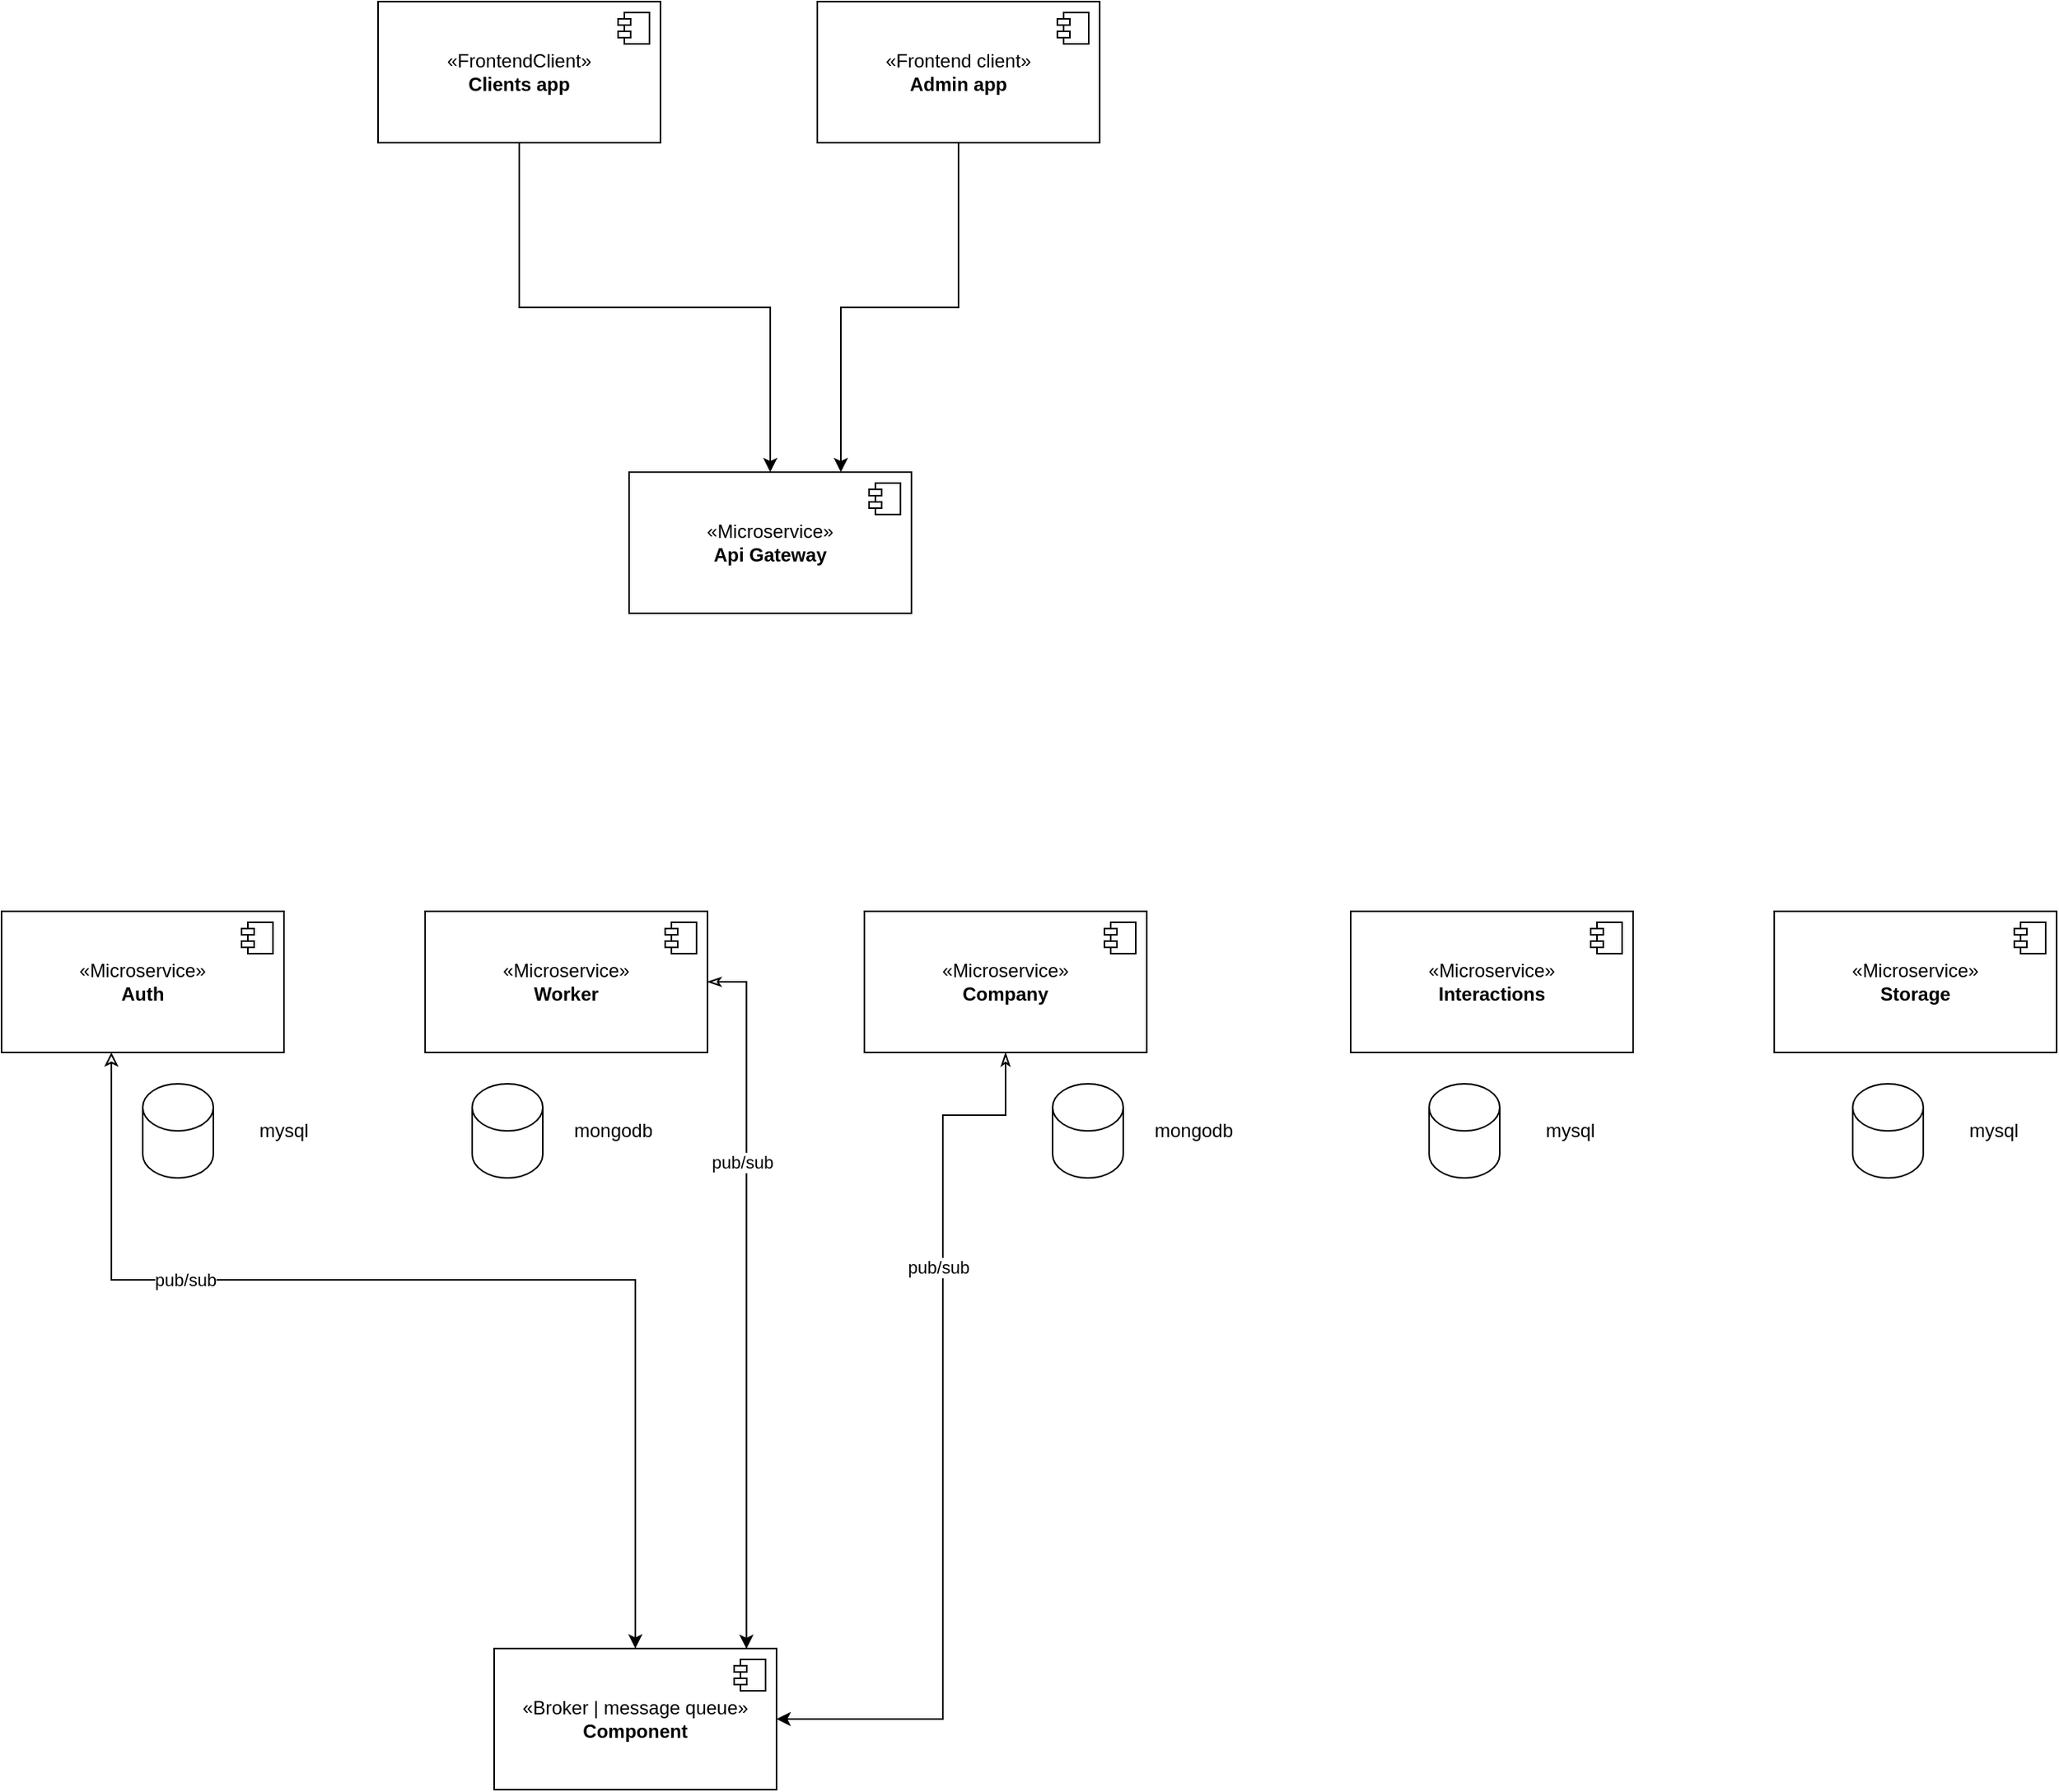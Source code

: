 <mxfile version="21.2.9" type="github">
  <diagram name="Page-1" id="Kv_a7wYcTD_mvLx6k0sK">
    <mxGraphModel dx="1050" dy="1652" grid="1" gridSize="10" guides="1" tooltips="1" connect="1" arrows="1" fold="1" page="1" pageScale="1" pageWidth="827" pageHeight="1169" math="0" shadow="0">
      <root>
        <mxCell id="0" />
        <mxCell id="1" parent="0" />
        <mxCell id="caiXQSe67OJi1p_gfBw7-14" style="edgeStyle=orthogonalEdgeStyle;rounded=0;orthogonalLoop=1;jettySize=auto;html=1;entryX=0.39;entryY=-0.34;entryDx=0;entryDy=0;entryPerimeter=0;startArrow=classicThin;startFill=0;" edge="1" parent="1" source="caiXQSe67OJi1p_gfBw7-1" target="caiXQSe67OJi1p_gfBw7-12">
          <mxGeometry relative="1" as="geometry" />
        </mxCell>
        <mxCell id="caiXQSe67OJi1p_gfBw7-18" value="pub/sub" style="edgeLabel;html=1;align=center;verticalAlign=middle;resizable=0;points=[];" vertex="1" connectable="0" parent="caiXQSe67OJi1p_gfBw7-14">
          <mxGeometry x="-0.381" y="-3" relative="1" as="geometry">
            <mxPoint as="offset" />
          </mxGeometry>
        </mxCell>
        <mxCell id="caiXQSe67OJi1p_gfBw7-1" value="«Microservice»&lt;br&gt;&lt;b&gt;Worker&lt;/b&gt;" style="html=1;dropTarget=0;whiteSpace=wrap;" vertex="1" parent="1">
          <mxGeometry x="370" y="300" width="180" height="90" as="geometry" />
        </mxCell>
        <mxCell id="caiXQSe67OJi1p_gfBw7-2" value="" style="shape=module;jettyWidth=8;jettyHeight=4;" vertex="1" parent="caiXQSe67OJi1p_gfBw7-1">
          <mxGeometry x="1" width="20" height="20" relative="1" as="geometry">
            <mxPoint x="-27" y="7" as="offset" />
          </mxGeometry>
        </mxCell>
        <mxCell id="caiXQSe67OJi1p_gfBw7-3" value="«Microservice»&lt;br&gt;&lt;b&gt;Api Gateway&lt;/b&gt;" style="html=1;dropTarget=0;whiteSpace=wrap;" vertex="1" parent="1">
          <mxGeometry x="500" y="20" width="180" height="90" as="geometry" />
        </mxCell>
        <mxCell id="caiXQSe67OJi1p_gfBw7-4" value="" style="shape=module;jettyWidth=8;jettyHeight=4;" vertex="1" parent="caiXQSe67OJi1p_gfBw7-3">
          <mxGeometry x="1" width="20" height="20" relative="1" as="geometry">
            <mxPoint x="-27" y="7" as="offset" />
          </mxGeometry>
        </mxCell>
        <mxCell id="caiXQSe67OJi1p_gfBw7-13" style="edgeStyle=orthogonalEdgeStyle;rounded=0;orthogonalLoop=1;jettySize=auto;html=1;startArrow=classic;startFill=0;" edge="1" parent="1" source="caiXQSe67OJi1p_gfBw7-5" target="caiXQSe67OJi1p_gfBw7-11">
          <mxGeometry relative="1" as="geometry">
            <Array as="points">
              <mxPoint x="170" y="535" />
            </Array>
          </mxGeometry>
        </mxCell>
        <mxCell id="caiXQSe67OJi1p_gfBw7-17" value="pub/sub" style="edgeLabel;html=1;align=center;verticalAlign=middle;resizable=0;points=[];" vertex="1" connectable="0" parent="caiXQSe67OJi1p_gfBw7-13">
          <mxGeometry x="-0.464" relative="1" as="geometry">
            <mxPoint as="offset" />
          </mxGeometry>
        </mxCell>
        <mxCell id="caiXQSe67OJi1p_gfBw7-5" value="«Microservice»&lt;br&gt;&lt;b&gt;Auth&lt;/b&gt;" style="html=1;dropTarget=0;whiteSpace=wrap;" vertex="1" parent="1">
          <mxGeometry x="100" y="300" width="180" height="90" as="geometry" />
        </mxCell>
        <mxCell id="caiXQSe67OJi1p_gfBw7-6" value="" style="shape=module;jettyWidth=8;jettyHeight=4;" vertex="1" parent="caiXQSe67OJi1p_gfBw7-5">
          <mxGeometry x="1" width="20" height="20" relative="1" as="geometry">
            <mxPoint x="-27" y="7" as="offset" />
          </mxGeometry>
        </mxCell>
        <mxCell id="caiXQSe67OJi1p_gfBw7-7" value="«Microservice»&lt;br&gt;&lt;b&gt;Company&lt;/b&gt;" style="html=1;dropTarget=0;whiteSpace=wrap;" vertex="1" parent="1">
          <mxGeometry x="650" y="300" width="180" height="90" as="geometry" />
        </mxCell>
        <mxCell id="caiXQSe67OJi1p_gfBw7-8" value="" style="shape=module;jettyWidth=8;jettyHeight=4;" vertex="1" parent="caiXQSe67OJi1p_gfBw7-7">
          <mxGeometry x="1" width="20" height="20" relative="1" as="geometry">
            <mxPoint x="-27" y="7" as="offset" />
          </mxGeometry>
        </mxCell>
        <mxCell id="caiXQSe67OJi1p_gfBw7-9" value="«Microservice»&lt;br&gt;&lt;b&gt;Interactions&lt;/b&gt;" style="html=1;dropTarget=0;whiteSpace=wrap;" vertex="1" parent="1">
          <mxGeometry x="960" y="300" width="180" height="90" as="geometry" />
        </mxCell>
        <mxCell id="caiXQSe67OJi1p_gfBw7-10" value="" style="shape=module;jettyWidth=8;jettyHeight=4;" vertex="1" parent="caiXQSe67OJi1p_gfBw7-9">
          <mxGeometry x="1" width="20" height="20" relative="1" as="geometry">
            <mxPoint x="-27" y="7" as="offset" />
          </mxGeometry>
        </mxCell>
        <mxCell id="caiXQSe67OJi1p_gfBw7-11" value="«Broker | message queue»&lt;br&gt;&lt;b&gt;Component&lt;/b&gt;" style="html=1;dropTarget=0;whiteSpace=wrap;" vertex="1" parent="1">
          <mxGeometry x="414" y="770" width="180" height="90" as="geometry" />
        </mxCell>
        <mxCell id="caiXQSe67OJi1p_gfBw7-12" value="" style="shape=module;jettyWidth=8;jettyHeight=4;" vertex="1" parent="caiXQSe67OJi1p_gfBw7-11">
          <mxGeometry x="1" width="20" height="20" relative="1" as="geometry">
            <mxPoint x="-27" y="7" as="offset" />
          </mxGeometry>
        </mxCell>
        <mxCell id="caiXQSe67OJi1p_gfBw7-19" style="edgeStyle=orthogonalEdgeStyle;rounded=0;orthogonalLoop=1;jettySize=auto;html=1;startArrow=classicThin;startFill=0;" edge="1" parent="1" source="caiXQSe67OJi1p_gfBw7-7" target="caiXQSe67OJi1p_gfBw7-11">
          <mxGeometry relative="1" as="geometry">
            <mxPoint x="770" y="405" as="sourcePoint" />
            <mxPoint x="761" y="585" as="targetPoint" />
            <Array as="points">
              <mxPoint x="740" y="430" />
              <mxPoint x="700" y="430" />
              <mxPoint x="700" y="815" />
            </Array>
          </mxGeometry>
        </mxCell>
        <mxCell id="caiXQSe67OJi1p_gfBw7-20" value="pub/sub" style="edgeLabel;html=1;align=center;verticalAlign=middle;resizable=0;points=[];" vertex="1" connectable="0" parent="caiXQSe67OJi1p_gfBw7-19">
          <mxGeometry x="-0.381" y="-3" relative="1" as="geometry">
            <mxPoint as="offset" />
          </mxGeometry>
        </mxCell>
        <mxCell id="caiXQSe67OJi1p_gfBw7-22" value="" style="shape=cylinder3;whiteSpace=wrap;html=1;boundedLbl=1;backgroundOutline=1;size=15;" vertex="1" parent="1">
          <mxGeometry x="400" y="410" width="45" height="60" as="geometry" />
        </mxCell>
        <mxCell id="caiXQSe67OJi1p_gfBw7-23" value="mongodb" style="text;html=1;strokeColor=none;fillColor=none;align=center;verticalAlign=middle;whiteSpace=wrap;rounded=0;" vertex="1" parent="1">
          <mxGeometry x="460" y="425" width="60" height="30" as="geometry" />
        </mxCell>
        <mxCell id="caiXQSe67OJi1p_gfBw7-24" value="" style="shape=cylinder3;whiteSpace=wrap;html=1;boundedLbl=1;backgroundOutline=1;size=15;" vertex="1" parent="1">
          <mxGeometry x="190" y="410" width="45" height="60" as="geometry" />
        </mxCell>
        <mxCell id="caiXQSe67OJi1p_gfBw7-25" value="mysql" style="text;html=1;strokeColor=none;fillColor=none;align=center;verticalAlign=middle;whiteSpace=wrap;rounded=0;" vertex="1" parent="1">
          <mxGeometry x="250" y="425" width="60" height="30" as="geometry" />
        </mxCell>
        <mxCell id="caiXQSe67OJi1p_gfBw7-27" value="" style="shape=cylinder3;whiteSpace=wrap;html=1;boundedLbl=1;backgroundOutline=1;size=15;" vertex="1" parent="1">
          <mxGeometry x="770" y="410" width="45" height="60" as="geometry" />
        </mxCell>
        <mxCell id="caiXQSe67OJi1p_gfBw7-28" value="mongodb" style="text;html=1;strokeColor=none;fillColor=none;align=center;verticalAlign=middle;whiteSpace=wrap;rounded=0;" vertex="1" parent="1">
          <mxGeometry x="830" y="425" width="60" height="30" as="geometry" />
        </mxCell>
        <mxCell id="caiXQSe67OJi1p_gfBw7-32" value="" style="shape=cylinder3;whiteSpace=wrap;html=1;boundedLbl=1;backgroundOutline=1;size=15;" vertex="1" parent="1">
          <mxGeometry x="1010" y="410" width="45" height="60" as="geometry" />
        </mxCell>
        <mxCell id="caiXQSe67OJi1p_gfBw7-33" value="mysql" style="text;html=1;strokeColor=none;fillColor=none;align=center;verticalAlign=middle;whiteSpace=wrap;rounded=0;" vertex="1" parent="1">
          <mxGeometry x="1070" y="425" width="60" height="30" as="geometry" />
        </mxCell>
        <mxCell id="caiXQSe67OJi1p_gfBw7-34" value="«Microservice»&lt;br&gt;&lt;b&gt;Storage&lt;/b&gt;" style="html=1;dropTarget=0;whiteSpace=wrap;" vertex="1" parent="1">
          <mxGeometry x="1230" y="300" width="180" height="90" as="geometry" />
        </mxCell>
        <mxCell id="caiXQSe67OJi1p_gfBw7-35" value="" style="shape=module;jettyWidth=8;jettyHeight=4;" vertex="1" parent="caiXQSe67OJi1p_gfBw7-34">
          <mxGeometry x="1" width="20" height="20" relative="1" as="geometry">
            <mxPoint x="-27" y="7" as="offset" />
          </mxGeometry>
        </mxCell>
        <mxCell id="caiXQSe67OJi1p_gfBw7-36" value="" style="shape=cylinder3;whiteSpace=wrap;html=1;boundedLbl=1;backgroundOutline=1;size=15;" vertex="1" parent="1">
          <mxGeometry x="1280" y="410" width="45" height="60" as="geometry" />
        </mxCell>
        <mxCell id="caiXQSe67OJi1p_gfBw7-37" value="mysql" style="text;html=1;strokeColor=none;fillColor=none;align=center;verticalAlign=middle;whiteSpace=wrap;rounded=0;" vertex="1" parent="1">
          <mxGeometry x="1340" y="425" width="60" height="30" as="geometry" />
        </mxCell>
        <mxCell id="caiXQSe67OJi1p_gfBw7-42" style="edgeStyle=orthogonalEdgeStyle;rounded=0;orthogonalLoop=1;jettySize=auto;html=1;" edge="1" parent="1" source="caiXQSe67OJi1p_gfBw7-38" target="caiXQSe67OJi1p_gfBw7-3">
          <mxGeometry relative="1" as="geometry" />
        </mxCell>
        <mxCell id="caiXQSe67OJi1p_gfBw7-38" value="«FrontendClient»&lt;br&gt;&lt;b&gt;Clients app&lt;/b&gt;" style="html=1;dropTarget=0;whiteSpace=wrap;" vertex="1" parent="1">
          <mxGeometry x="340" y="-280" width="180" height="90" as="geometry" />
        </mxCell>
        <mxCell id="caiXQSe67OJi1p_gfBw7-39" value="" style="shape=module;jettyWidth=8;jettyHeight=4;" vertex="1" parent="caiXQSe67OJi1p_gfBw7-38">
          <mxGeometry x="1" width="20" height="20" relative="1" as="geometry">
            <mxPoint x="-27" y="7" as="offset" />
          </mxGeometry>
        </mxCell>
        <mxCell id="caiXQSe67OJi1p_gfBw7-43" style="edgeStyle=orthogonalEdgeStyle;rounded=0;orthogonalLoop=1;jettySize=auto;html=1;entryX=0.75;entryY=0;entryDx=0;entryDy=0;" edge="1" parent="1" source="caiXQSe67OJi1p_gfBw7-40" target="caiXQSe67OJi1p_gfBw7-3">
          <mxGeometry relative="1" as="geometry">
            <mxPoint x="630" y="-10" as="targetPoint" />
          </mxGeometry>
        </mxCell>
        <mxCell id="caiXQSe67OJi1p_gfBw7-40" value="«Frontend client»&lt;br&gt;&lt;b&gt;Admin app&lt;/b&gt;" style="html=1;dropTarget=0;whiteSpace=wrap;" vertex="1" parent="1">
          <mxGeometry x="620" y="-280" width="180" height="90" as="geometry" />
        </mxCell>
        <mxCell id="caiXQSe67OJi1p_gfBw7-41" value="" style="shape=module;jettyWidth=8;jettyHeight=4;" vertex="1" parent="caiXQSe67OJi1p_gfBw7-40">
          <mxGeometry x="1" width="20" height="20" relative="1" as="geometry">
            <mxPoint x="-27" y="7" as="offset" />
          </mxGeometry>
        </mxCell>
      </root>
    </mxGraphModel>
  </diagram>
</mxfile>
